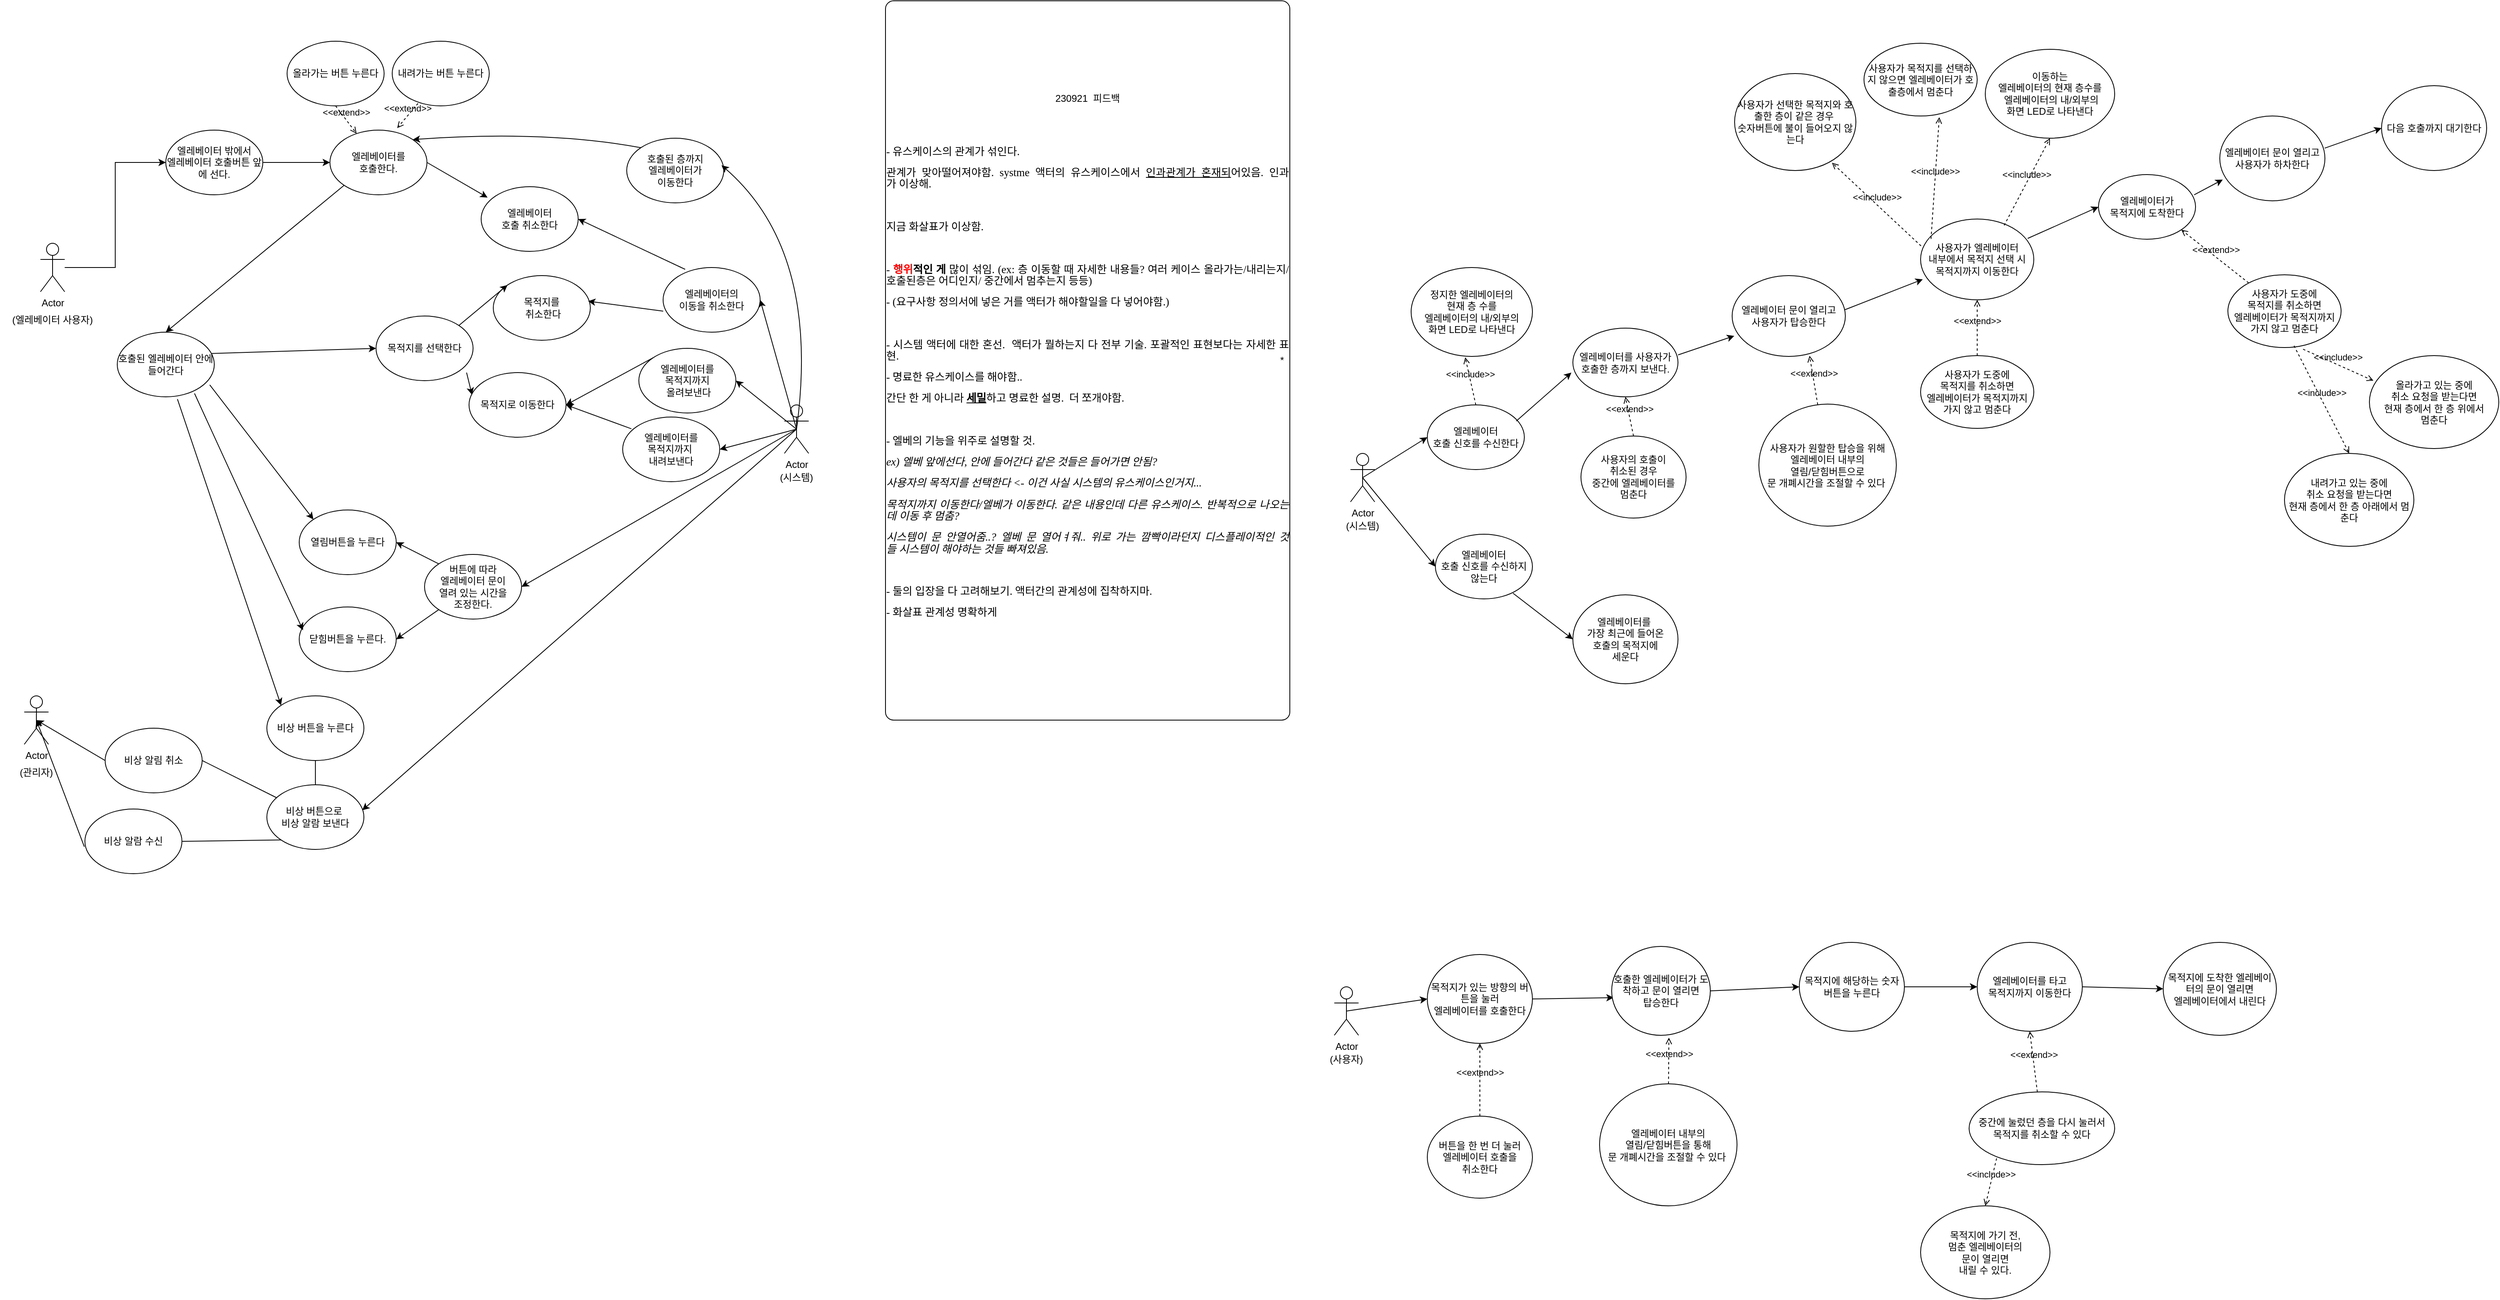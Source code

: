 <mxfile version="22.0.2" type="github">
  <diagram name="페이지-1" id="W_GuoXnU9VPZzK8BfVaY">
    <mxGraphModel dx="1586" dy="1281" grid="1" gridSize="10" guides="1" tooltips="1" connect="1" arrows="1" fold="1" page="1" pageScale="1" pageWidth="827" pageHeight="1169" math="0" shadow="0">
      <root>
        <mxCell id="0" />
        <mxCell id="1" parent="0" />
        <mxCell id="Ewi4ONr6DaGeuIS63GaE-8" value="" style="edgeStyle=orthogonalEdgeStyle;rounded=0;orthogonalLoop=1;jettySize=auto;html=1;entryX=0;entryY=0.5;entryDx=0;entryDy=0;" parent="1" source="Ewi4ONr6DaGeuIS63GaE-1" target="Ewi4ONr6DaGeuIS63GaE-9" edge="1">
          <mxGeometry relative="1" as="geometry">
            <mxPoint x="140" y="380" as="targetPoint" />
          </mxGeometry>
        </mxCell>
        <mxCell id="Ewi4ONr6DaGeuIS63GaE-1" value="Actor" style="shape=umlActor;verticalLabelPosition=bottom;verticalAlign=top;html=1;outlineConnect=0;" parent="1" vertex="1">
          <mxGeometry x="55" y="350" width="30" height="60" as="geometry" />
        </mxCell>
        <mxCell id="Ewi4ONr6DaGeuIS63GaE-2" value="Actor" style="shape=umlActor;verticalLabelPosition=bottom;verticalAlign=top;html=1;outlineConnect=0;" parent="1" vertex="1">
          <mxGeometry x="35" y="910" width="30" height="60" as="geometry" />
        </mxCell>
        <mxCell id="drnFQy5XmnM4WV22o5B0-5" value="" style="edgeStyle=orthogonalEdgeStyle;rounded=0;orthogonalLoop=1;jettySize=auto;html=1;" parent="1" source="Ewi4ONr6DaGeuIS63GaE-9" target="drnFQy5XmnM4WV22o5B0-4" edge="1">
          <mxGeometry relative="1" as="geometry" />
        </mxCell>
        <mxCell id="Ewi4ONr6DaGeuIS63GaE-9" value="엘레베이터 밖에서&lt;br&gt;엘레베이터 호출버튼 앞에 선다." style="ellipse;whiteSpace=wrap;html=1;" parent="1" vertex="1">
          <mxGeometry x="210" y="210" width="120" height="80" as="geometry" />
        </mxCell>
        <mxCell id="Ewi4ONr6DaGeuIS63GaE-15" value="호출된 엘레베이터 안에 들어간다" style="ellipse;whiteSpace=wrap;html=1;" parent="1" vertex="1">
          <mxGeometry x="150" y="460" width="120" height="80" as="geometry" />
        </mxCell>
        <mxCell id="Ewi4ONr6DaGeuIS63GaE-16" value="내려가는 버튼 누른다" style="ellipse;whiteSpace=wrap;html=1;" parent="1" vertex="1">
          <mxGeometry x="490" y="100" width="120" height="80" as="geometry" />
        </mxCell>
        <mxCell id="Ewi4ONr6DaGeuIS63GaE-18" value="올라가는 버튼 누른다" style="ellipse;whiteSpace=wrap;html=1;" parent="1" vertex="1">
          <mxGeometry x="360" y="100" width="120" height="80" as="geometry" />
        </mxCell>
        <mxCell id="Ewi4ONr6DaGeuIS63GaE-21" value="목적지로 이동한다" style="ellipse;whiteSpace=wrap;html=1;" parent="1" vertex="1">
          <mxGeometry x="585" y="510" width="120" height="80" as="geometry" />
        </mxCell>
        <mxCell id="Ewi4ONr6DaGeuIS63GaE-24" value="목적지를&lt;br&gt;&amp;nbsp;취소한다" style="ellipse;whiteSpace=wrap;html=1;" parent="1" vertex="1">
          <mxGeometry x="615" y="390" width="120" height="80" as="geometry" />
        </mxCell>
        <mxCell id="Ewi4ONr6DaGeuIS63GaE-25" value="열림버튼을 누른다" style="ellipse;whiteSpace=wrap;html=1;" parent="1" vertex="1">
          <mxGeometry x="375" y="680" width="120" height="80" as="geometry" />
        </mxCell>
        <mxCell id="Ewi4ONr6DaGeuIS63GaE-27" value="닫힘버튼을 누른다." style="ellipse;whiteSpace=wrap;html=1;" parent="1" vertex="1">
          <mxGeometry x="375" y="800" width="120" height="80" as="geometry" />
        </mxCell>
        <mxCell id="Ewi4ONr6DaGeuIS63GaE-29" value="비상 버튼으로&amp;nbsp;&lt;br&gt;비상 알람 보낸다" style="ellipse;whiteSpace=wrap;html=1;" parent="1" vertex="1">
          <mxGeometry x="335" y="1020" width="120" height="80" as="geometry" />
        </mxCell>
        <mxCell id="Ewi4ONr6DaGeuIS63GaE-31" value="비상 알림 취소" style="ellipse;whiteSpace=wrap;html=1;" parent="1" vertex="1">
          <mxGeometry x="135" y="950" width="120" height="80" as="geometry" />
        </mxCell>
        <mxCell id="Ewi4ONr6DaGeuIS63GaE-32" value="(엘레베이터 사용자)" style="text;html=1;strokeColor=none;fillColor=none;align=center;verticalAlign=middle;whiteSpace=wrap;rounded=0;" parent="1" vertex="1">
          <mxGeometry x="5" y="420" width="130" height="50" as="geometry" />
        </mxCell>
        <mxCell id="Ewi4ONr6DaGeuIS63GaE-34" value="" style="endArrow=classic;html=1;rounded=0;exitX=0;exitY=0.5;exitDx=0;exitDy=0;entryX=0.5;entryY=0.5;entryDx=0;entryDy=0;entryPerimeter=0;" parent="1" source="Ewi4ONr6DaGeuIS63GaE-31" target="Ewi4ONr6DaGeuIS63GaE-2" edge="1">
          <mxGeometry width="50" height="50" relative="1" as="geometry">
            <mxPoint x="15" y="840" as="sourcePoint" />
            <mxPoint x="35" y="710" as="targetPoint" />
          </mxGeometry>
        </mxCell>
        <mxCell id="Ewi4ONr6DaGeuIS63GaE-35" value="(관리자)" style="text;html=1;strokeColor=none;fillColor=none;align=center;verticalAlign=middle;whiteSpace=wrap;rounded=0;" parent="1" vertex="1">
          <mxGeometry x="20" y="990" width="60" height="30" as="geometry" />
        </mxCell>
        <mxCell id="Ewi4ONr6DaGeuIS63GaE-36" value="비상 알람 수신" style="ellipse;whiteSpace=wrap;html=1;" parent="1" vertex="1">
          <mxGeometry x="110" y="1050" width="120" height="80" as="geometry" />
        </mxCell>
        <mxCell id="Ewi4ONr6DaGeuIS63GaE-38" value="" style="endArrow=classic;html=1;rounded=0;entryX=0.5;entryY=0.5;entryDx=0;entryDy=0;entryPerimeter=0;exitX=-0.006;exitY=0.584;exitDx=0;exitDy=0;exitPerimeter=0;" parent="1" source="Ewi4ONr6DaGeuIS63GaE-36" target="Ewi4ONr6DaGeuIS63GaE-2" edge="1">
          <mxGeometry width="50" height="50" relative="1" as="geometry">
            <mxPoint x="165" y="820" as="sourcePoint" />
            <mxPoint x="430" y="940" as="targetPoint" />
          </mxGeometry>
        </mxCell>
        <mxCell id="EPBAZvmlNL338WjJrP5A-1" value="" style="endArrow=none;html=1;rounded=0;exitX=1;exitY=0.5;exitDx=0;exitDy=0;entryX=0;entryY=1;entryDx=0;entryDy=0;" parent="1" source="Ewi4ONr6DaGeuIS63GaE-36" target="Ewi4ONr6DaGeuIS63GaE-29" edge="1">
          <mxGeometry width="50" height="50" relative="1" as="geometry">
            <mxPoint x="530" y="1070" as="sourcePoint" />
            <mxPoint x="775" y="620" as="targetPoint" />
          </mxGeometry>
        </mxCell>
        <mxCell id="EPBAZvmlNL338WjJrP5A-10" value="" style="endArrow=none;html=1;rounded=0;exitX=1;exitY=0.5;exitDx=0;exitDy=0;" parent="1" source="Ewi4ONr6DaGeuIS63GaE-31" target="Ewi4ONr6DaGeuIS63GaE-29" edge="1">
          <mxGeometry width="50" height="50" relative="1" as="geometry">
            <mxPoint x="427" y="783" as="sourcePoint" />
            <mxPoint x="334" y="729" as="targetPoint" />
          </mxGeometry>
        </mxCell>
        <mxCell id="EPBAZvmlNL338WjJrP5A-13" value="엘레베이터&lt;br&gt;호출 취소한다" style="ellipse;whiteSpace=wrap;html=1;" parent="1" vertex="1">
          <mxGeometry x="600" y="280" width="120" height="80" as="geometry" />
        </mxCell>
        <mxCell id="drnFQy5XmnM4WV22o5B0-1" value="Actor" style="shape=umlActor;verticalLabelPosition=bottom;verticalAlign=top;html=1;outlineConnect=0;" parent="1" vertex="1">
          <mxGeometry x="975" y="550" width="30" height="60" as="geometry" />
        </mxCell>
        <mxCell id="drnFQy5XmnM4WV22o5B0-2" value="(시스템)" style="text;html=1;strokeColor=none;fillColor=none;align=center;verticalAlign=middle;whiteSpace=wrap;rounded=0;" parent="1" vertex="1">
          <mxGeometry x="960" y="625" width="60" height="30" as="geometry" />
        </mxCell>
        <mxCell id="drnFQy5XmnM4WV22o5B0-4" value="엘레베이터를 &lt;br&gt;호출한다." style="ellipse;whiteSpace=wrap;html=1;" parent="1" vertex="1">
          <mxGeometry x="413" y="210" width="120" height="80" as="geometry" />
        </mxCell>
        <mxCell id="drnFQy5XmnM4WV22o5B0-12" value="" style="endArrow=classic;html=1;rounded=0;exitX=0.5;exitY=0.5;exitDx=0;exitDy=0;exitPerimeter=0;entryX=1;entryY=0.5;entryDx=0;entryDy=0;" parent="1" source="drnFQy5XmnM4WV22o5B0-1" target="drnFQy5XmnM4WV22o5B0-13" edge="1">
          <mxGeometry width="50" height="50" relative="1" as="geometry">
            <mxPoint x="275" y="490" as="sourcePoint" />
            <mxPoint x="795" y="580" as="targetPoint" />
          </mxGeometry>
        </mxCell>
        <mxCell id="drnFQy5XmnM4WV22o5B0-13" value="엘레베이터를&lt;br&gt;목적지까지&lt;br&gt;&amp;nbsp;올려보낸다" style="ellipse;whiteSpace=wrap;html=1;" parent="1" vertex="1">
          <mxGeometry x="795" y="480" width="120" height="80" as="geometry" />
        </mxCell>
        <mxCell id="drnFQy5XmnM4WV22o5B0-14" value="엘레베이터를&lt;br&gt;목적지까지&amp;nbsp; &lt;br&gt;내려보낸다" style="ellipse;whiteSpace=wrap;html=1;" parent="1" vertex="1">
          <mxGeometry x="775" y="565" width="120" height="80" as="geometry" />
        </mxCell>
        <mxCell id="drnFQy5XmnM4WV22o5B0-15" value="" style="endArrow=classic;html=1;rounded=0;exitX=0.5;exitY=0.5;exitDx=0;exitDy=0;exitPerimeter=0;entryX=1;entryY=0.5;entryDx=0;entryDy=0;" parent="1" source="drnFQy5XmnM4WV22o5B0-1" target="drnFQy5XmnM4WV22o5B0-14" edge="1">
          <mxGeometry width="50" height="50" relative="1" as="geometry">
            <mxPoint x="875" y="650" as="sourcePoint" />
            <mxPoint x="798" y="570" as="targetPoint" />
          </mxGeometry>
        </mxCell>
        <mxCell id="drnFQy5XmnM4WV22o5B0-16" value="" style="endArrow=classic;html=1;rounded=0;exitX=0;exitY=0;exitDx=0;exitDy=0;entryX=1;entryY=0.5;entryDx=0;entryDy=0;" parent="1" source="drnFQy5XmnM4WV22o5B0-13" target="Ewi4ONr6DaGeuIS63GaE-21" edge="1">
          <mxGeometry width="50" height="50" relative="1" as="geometry">
            <mxPoint x="662" y="540" as="sourcePoint" />
            <mxPoint x="585" y="460" as="targetPoint" />
          </mxGeometry>
        </mxCell>
        <mxCell id="drnFQy5XmnM4WV22o5B0-17" value="" style="endArrow=classic;html=1;rounded=0;exitX=0.09;exitY=0.182;exitDx=0;exitDy=0;entryX=1;entryY=0.5;entryDx=0;entryDy=0;exitPerimeter=0;" parent="1" source="drnFQy5XmnM4WV22o5B0-14" target="Ewi4ONr6DaGeuIS63GaE-21" edge="1">
          <mxGeometry width="50" height="50" relative="1" as="geometry">
            <mxPoint x="785" y="520" as="sourcePoint" />
            <mxPoint x="600" y="470" as="targetPoint" />
          </mxGeometry>
        </mxCell>
        <mxCell id="drnFQy5XmnM4WV22o5B0-21" value="목적지를 선택한다" style="ellipse;whiteSpace=wrap;html=1;" parent="1" vertex="1">
          <mxGeometry x="470" y="440" width="120" height="80" as="geometry" />
        </mxCell>
        <mxCell id="drnFQy5XmnM4WV22o5B0-23" value="비상 버튼을 누른다" style="ellipse;whiteSpace=wrap;html=1;" parent="1" vertex="1">
          <mxGeometry x="335" y="910" width="120" height="80" as="geometry" />
        </mxCell>
        <mxCell id="drnFQy5XmnM4WV22o5B0-26" value="" style="endArrow=classic;html=1;rounded=0;exitX=0.5;exitY=0.5;exitDx=0;exitDy=0;exitPerimeter=0;entryX=0.983;entryY=0.394;entryDx=0;entryDy=0;entryPerimeter=0;" parent="1" source="drnFQy5XmnM4WV22o5B0-1" target="Ewi4ONr6DaGeuIS63GaE-29" edge="1">
          <mxGeometry width="50" height="50" relative="1" as="geometry">
            <mxPoint x="875" y="650" as="sourcePoint" />
            <mxPoint x="695" y="840" as="targetPoint" />
          </mxGeometry>
        </mxCell>
        <mxCell id="drnFQy5XmnM4WV22o5B0-34" value="엘레베이터의 &lt;br&gt;이동을 취소한다" style="ellipse;whiteSpace=wrap;html=1;" parent="1" vertex="1">
          <mxGeometry x="825" y="380" width="120" height="80" as="geometry" />
        </mxCell>
        <mxCell id="drnFQy5XmnM4WV22o5B0-35" value="" style="endArrow=classic;html=1;rounded=0;entryX=1;entryY=0.5;entryDx=0;entryDy=0;exitX=0.5;exitY=0.5;exitDx=0;exitDy=0;exitPerimeter=0;" parent="1" source="drnFQy5XmnM4WV22o5B0-1" target="drnFQy5XmnM4WV22o5B0-34" edge="1">
          <mxGeometry width="50" height="50" relative="1" as="geometry">
            <mxPoint x="895" y="590" as="sourcePoint" />
            <mxPoint x="684" y="700" as="targetPoint" />
          </mxGeometry>
        </mxCell>
        <mxCell id="drnFQy5XmnM4WV22o5B0-36" value="" style="endArrow=classic;html=1;rounded=0;exitX=0.001;exitY=0.675;exitDx=0;exitDy=0;entryX=0.977;entryY=0.396;entryDx=0;entryDy=0;exitPerimeter=0;entryPerimeter=0;" parent="1" source="drnFQy5XmnM4WV22o5B0-34" target="Ewi4ONr6DaGeuIS63GaE-24" edge="1">
          <mxGeometry width="50" height="50" relative="1" as="geometry">
            <mxPoint x="671" y="650" as="sourcePoint" />
            <mxPoint x="595" y="600" as="targetPoint" />
          </mxGeometry>
        </mxCell>
        <mxCell id="drnFQy5XmnM4WV22o5B0-38" value="" style="endArrow=classic;html=1;rounded=0;exitX=1;exitY=0;exitDx=0;exitDy=0;entryX=0;entryY=0;entryDx=0;entryDy=0;" parent="1" source="drnFQy5XmnM4WV22o5B0-21" target="Ewi4ONr6DaGeuIS63GaE-24" edge="1">
          <mxGeometry width="50" height="50" relative="1" as="geometry">
            <mxPoint x="575" y="290" as="sourcePoint" />
            <mxPoint x="710" y="299" as="targetPoint" />
          </mxGeometry>
        </mxCell>
        <mxCell id="drnFQy5XmnM4WV22o5B0-39" value="" style="endArrow=classic;html=1;rounded=0;exitX=0.933;exitY=0.875;exitDx=0;exitDy=0;entryX=0.031;entryY=0.344;entryDx=0;entryDy=0;entryPerimeter=0;exitPerimeter=0;" parent="1" source="drnFQy5XmnM4WV22o5B0-21" target="Ewi4ONr6DaGeuIS63GaE-21" edge="1">
          <mxGeometry width="50" height="50" relative="1" as="geometry">
            <mxPoint x="547" y="452" as="sourcePoint" />
            <mxPoint x="643" y="412" as="targetPoint" />
          </mxGeometry>
        </mxCell>
        <mxCell id="drnFQy5XmnM4WV22o5B0-40" value="" style="endArrow=classic;html=1;rounded=0;exitX=0.227;exitY=0.028;exitDx=0;exitDy=0;entryX=1;entryY=0.5;entryDx=0;entryDy=0;exitPerimeter=0;" parent="1" source="drnFQy5XmnM4WV22o5B0-34" target="EPBAZvmlNL338WjJrP5A-13" edge="1">
          <mxGeometry width="50" height="50" relative="1" as="geometry">
            <mxPoint x="746" y="435" as="sourcePoint" />
            <mxPoint x="642" y="462" as="targetPoint" />
          </mxGeometry>
        </mxCell>
        <mxCell id="drnFQy5XmnM4WV22o5B0-45" value="호출된 층까지&lt;br&gt;엘레베이터가&lt;br&gt;이동한다" style="ellipse;whiteSpace=wrap;html=1;" parent="1" vertex="1">
          <mxGeometry x="780" y="220" width="120" height="80" as="geometry" />
        </mxCell>
        <mxCell id="drnFQy5XmnM4WV22o5B0-48" value="버튼에 따라&lt;br&gt;엘레베이터 문이 &lt;br&gt;열려 있는 시간을 &lt;br&gt;조정한다." style="ellipse;whiteSpace=wrap;html=1;" parent="1" vertex="1">
          <mxGeometry x="530" y="735" width="120" height="80" as="geometry" />
        </mxCell>
        <mxCell id="drnFQy5XmnM4WV22o5B0-49" value="" style="endArrow=classic;html=1;rounded=0;exitX=0.5;exitY=0.5;exitDx=0;exitDy=0;exitPerimeter=0;entryX=1;entryY=0.5;entryDx=0;entryDy=0;" parent="1" source="drnFQy5XmnM4WV22o5B0-1" target="drnFQy5XmnM4WV22o5B0-48" edge="1">
          <mxGeometry width="50" height="50" relative="1" as="geometry">
            <mxPoint x="845" y="720" as="sourcePoint" />
            <mxPoint x="653" y="710" as="targetPoint" />
          </mxGeometry>
        </mxCell>
        <mxCell id="drnFQy5XmnM4WV22o5B0-50" value="" style="endArrow=classic;html=1;rounded=0;exitX=0;exitY=1;exitDx=0;exitDy=0;entryX=1;entryY=0.5;entryDx=0;entryDy=0;" parent="1" source="drnFQy5XmnM4WV22o5B0-48" target="Ewi4ONr6DaGeuIS63GaE-27" edge="1">
          <mxGeometry width="50" height="50" relative="1" as="geometry">
            <mxPoint x="548" y="834" as="sourcePoint" />
            <mxPoint x="455" y="822" as="targetPoint" />
          </mxGeometry>
        </mxCell>
        <mxCell id="drnFQy5XmnM4WV22o5B0-51" value="" style="endArrow=classic;html=1;rounded=0;exitX=0;exitY=0;exitDx=0;exitDy=0;entryX=1;entryY=0.5;entryDx=0;entryDy=0;" parent="1" source="drnFQy5XmnM4WV22o5B0-48" target="Ewi4ONr6DaGeuIS63GaE-25" edge="1">
          <mxGeometry width="50" height="50" relative="1" as="geometry">
            <mxPoint x="575" y="782" as="sourcePoint" />
            <mxPoint x="528" y="740" as="targetPoint" />
          </mxGeometry>
        </mxCell>
        <mxCell id="drnFQy5XmnM4WV22o5B0-57" value="&amp;lt;&amp;lt;extend&amp;gt;&amp;gt;" style="html=1;verticalAlign=bottom;labelBackgroundColor=none;endArrow=open;endFill=0;dashed=1;rounded=0;exitX=0.5;exitY=1;exitDx=0;exitDy=0;" parent="1" source="Ewi4ONr6DaGeuIS63GaE-18" target="drnFQy5XmnM4WV22o5B0-4" edge="1">
          <mxGeometry width="160" relative="1" as="geometry">
            <mxPoint x="860" y="610" as="sourcePoint" />
            <mxPoint x="970" y="690" as="targetPoint" />
          </mxGeometry>
        </mxCell>
        <mxCell id="drnFQy5XmnM4WV22o5B0-58" value="&amp;lt;&amp;lt;extend&amp;gt;&amp;gt;" style="html=1;verticalAlign=bottom;labelBackgroundColor=none;endArrow=open;endFill=0;dashed=1;rounded=0;exitX=0.266;exitY=0.962;exitDx=0;exitDy=0;exitPerimeter=0;entryX=0.693;entryY=-0.031;entryDx=0;entryDy=0;entryPerimeter=0;" parent="1" source="Ewi4ONr6DaGeuIS63GaE-16" target="drnFQy5XmnM4WV22o5B0-4" edge="1">
          <mxGeometry width="160" relative="1" as="geometry">
            <mxPoint x="430" y="190" as="sourcePoint" />
            <mxPoint x="445" y="300" as="targetPoint" />
          </mxGeometry>
        </mxCell>
        <mxCell id="drnFQy5XmnM4WV22o5B0-61" value="" style="endArrow=classic;html=1;rounded=0;exitX=0;exitY=1;exitDx=0;exitDy=0;entryX=0.5;entryY=0;entryDx=0;entryDy=0;" parent="1" source="drnFQy5XmnM4WV22o5B0-4" target="Ewi4ONr6DaGeuIS63GaE-15" edge="1">
          <mxGeometry width="50" height="50" relative="1" as="geometry">
            <mxPoint x="457" y="540" as="sourcePoint" />
            <mxPoint x="499" y="578" as="targetPoint" />
          </mxGeometry>
        </mxCell>
        <mxCell id="drnFQy5XmnM4WV22o5B0-62" value="" style="endArrow=classic;html=1;rounded=0;exitX=0.973;exitY=0.329;exitDx=0;exitDy=0;entryX=0;entryY=0.5;entryDx=0;entryDy=0;exitPerimeter=0;" parent="1" source="Ewi4ONr6DaGeuIS63GaE-15" target="drnFQy5XmnM4WV22o5B0-21" edge="1">
          <mxGeometry width="50" height="50" relative="1" as="geometry">
            <mxPoint x="862" y="392" as="sourcePoint" />
            <mxPoint x="735" y="220" as="targetPoint" />
          </mxGeometry>
        </mxCell>
        <mxCell id="drnFQy5XmnM4WV22o5B0-63" value="" style="endArrow=classic;html=1;rounded=0;exitX=0.953;exitY=0.815;exitDx=0;exitDy=0;entryX=0;entryY=0;entryDx=0;entryDy=0;exitPerimeter=0;" parent="1" source="Ewi4ONr6DaGeuIS63GaE-15" target="Ewi4ONr6DaGeuIS63GaE-25" edge="1">
          <mxGeometry width="50" height="50" relative="1" as="geometry">
            <mxPoint x="277" y="496" as="sourcePoint" />
            <mxPoint x="480" y="490" as="targetPoint" />
          </mxGeometry>
        </mxCell>
        <mxCell id="drnFQy5XmnM4WV22o5B0-64" value="" style="endArrow=classic;html=1;rounded=0;exitX=0.796;exitY=0.947;exitDx=0;exitDy=0;entryX=0.039;entryY=0.359;entryDx=0;entryDy=0;exitPerimeter=0;entryPerimeter=0;" parent="1" source="Ewi4ONr6DaGeuIS63GaE-15" target="Ewi4ONr6DaGeuIS63GaE-27" edge="1">
          <mxGeometry width="50" height="50" relative="1" as="geometry">
            <mxPoint x="274" y="535" as="sourcePoint" />
            <mxPoint x="403" y="702" as="targetPoint" />
          </mxGeometry>
        </mxCell>
        <mxCell id="drnFQy5XmnM4WV22o5B0-65" value="" style="endArrow=classic;html=1;rounded=0;exitX=0.62;exitY=1.035;exitDx=0;exitDy=0;entryX=0;entryY=0;entryDx=0;entryDy=0;exitPerimeter=0;" parent="1" source="Ewi4ONr6DaGeuIS63GaE-15" target="drnFQy5XmnM4WV22o5B0-23" edge="1">
          <mxGeometry width="50" height="50" relative="1" as="geometry">
            <mxPoint x="256" y="546" as="sourcePoint" />
            <mxPoint x="390" y="839" as="targetPoint" />
          </mxGeometry>
        </mxCell>
        <mxCell id="drnFQy5XmnM4WV22o5B0-66" value="" style="endArrow=classic;html=1;rounded=0;exitX=1;exitY=0.5;exitDx=0;exitDy=0;entryX=0.066;entryY=0.168;entryDx=0;entryDy=0;entryPerimeter=0;" parent="1" source="drnFQy5XmnM4WV22o5B0-4" target="EPBAZvmlNL338WjJrP5A-13" edge="1">
          <mxGeometry width="50" height="50" relative="1" as="geometry">
            <mxPoint x="582" y="462" as="sourcePoint" />
            <mxPoint x="643" y="412" as="targetPoint" />
          </mxGeometry>
        </mxCell>
        <mxCell id="drnFQy5XmnM4WV22o5B0-68" value="" style="curved=1;endArrow=classic;html=1;rounded=0;exitX=0.5;exitY=0.5;exitDx=0;exitDy=0;exitPerimeter=0;entryX=0.977;entryY=0.418;entryDx=0;entryDy=0;entryPerimeter=0;" parent="1" source="drnFQy5XmnM4WV22o5B0-1" target="drnFQy5XmnM4WV22o5B0-45" edge="1">
          <mxGeometry width="50" height="50" relative="1" as="geometry">
            <mxPoint x="910" y="670" as="sourcePoint" />
            <mxPoint x="880" y="190" as="targetPoint" />
            <Array as="points">
              <mxPoint x="1020" y="360" />
            </Array>
          </mxGeometry>
        </mxCell>
        <mxCell id="drnFQy5XmnM4WV22o5B0-69" value="" style="curved=1;endArrow=classic;html=1;rounded=0;exitX=0;exitY=0;exitDx=0;exitDy=0;entryX=1;entryY=0;entryDx=0;entryDy=0;" parent="1" source="drnFQy5XmnM4WV22o5B0-45" target="drnFQy5XmnM4WV22o5B0-4" edge="1">
          <mxGeometry width="50" height="50" relative="1" as="geometry">
            <mxPoint x="1000" y="590" as="sourcePoint" />
            <mxPoint x="907" y="263" as="targetPoint" />
            <Array as="points">
              <mxPoint x="680" y="210" />
            </Array>
          </mxGeometry>
        </mxCell>
        <mxCell id="drnFQy5XmnM4WV22o5B0-70" value="" style="endArrow=none;html=1;rounded=0;exitX=0.5;exitY=0;exitDx=0;exitDy=0;entryX=0.5;entryY=1;entryDx=0;entryDy=0;" parent="1" source="Ewi4ONr6DaGeuIS63GaE-29" target="drnFQy5XmnM4WV22o5B0-23" edge="1">
          <mxGeometry width="50" height="50" relative="1" as="geometry">
            <mxPoint x="400" y="1010" as="sourcePoint" />
            <mxPoint x="960" y="620" as="targetPoint" />
          </mxGeometry>
        </mxCell>
        <mxCell id="drnFQy5XmnM4WV22o5B0-73" value="230921&amp;nbsp; 피드백&lt;br&gt;&lt;br&gt;&lt;p style=&quot;line-height:107.917%;margin-bottom:8pt;text-align:justify;&quot;&gt;&lt;br&gt;&lt;/p&gt;&lt;p style=&quot;line-height:107.917%;margin-bottom:8pt;text-align:justify;&quot;&gt;&lt;span style=&quot;font-family: &amp;quot;맑은 고딕&amp;quot;; font-size: 10pt; line-height: 107.917%;&quot; dir=&quot;LTR&quot; lang=&quot;en-US&quot;&gt;-&amp;nbsp;유스케이스의&amp;nbsp;관계가&amp;nbsp;섞인다.&amp;nbsp;&lt;/span&gt;&lt;/p&gt;&lt;p style=&quot;line-height:107.917%;margin-bottom:8pt;text-align:justify;&quot;&gt;&lt;span style=&quot;font-family: &amp;quot;맑은 고딕&amp;quot;; font-size: 10pt; line-height: 107.917%;&quot; dir=&quot;LTR&quot; lang=&quot;en-US&quot;&gt;관계가&amp;nbsp;맞아떨어져야함.&amp;nbsp;systme&amp;nbsp;액터의&amp;nbsp;유스케이스에서&amp;nbsp;&lt;/span&gt;&lt;span style=&quot;font-family: &amp;quot;맑은 고딕&amp;quot;; font-size: 10pt; line-height: 107.917%;&quot; dir=&quot;LTR&quot; lang=&quot;en-US&quot;&gt;&lt;u&gt;인과관계가&amp;nbsp;혼재되&lt;/u&gt;&lt;/span&gt;&lt;span style=&quot;font-family: &amp;quot;맑은 고딕&amp;quot;; font-size: 10pt; line-height: 107.917%;&quot; dir=&quot;LTR&quot; lang=&quot;en-US&quot;&gt;어있음.&amp;nbsp;인과가&amp;nbsp;이상해.&lt;/span&gt;&lt;/p&gt;&lt;p style=&quot;line-height:107.917%;margin-bottom:8pt;text-align:justify;&quot;&gt;&lt;span style=&quot;font-family: &amp;quot;맑은 고딕&amp;quot;; font-size: 10pt; line-height: 107.917%;&quot; dir=&quot;LTR&quot; lang=&quot;en-US&quot;&gt;&amp;nbsp;&lt;/span&gt;&lt;/p&gt;&lt;p style=&quot;line-height:107.917%;margin-bottom:8pt;text-align:justify;&quot;&gt;&lt;span style=&quot;font-family: &amp;quot;맑은 고딕&amp;quot;; font-size: 10pt; line-height: 107.917%;&quot; dir=&quot;LTR&quot; lang=&quot;en-US&quot;&gt;지금&amp;nbsp;화살표가&amp;nbsp;이상함.&amp;nbsp;&lt;/span&gt;&lt;/p&gt;&lt;p style=&quot;line-height:107.917%;margin-bottom:8pt;text-align:justify;&quot;&gt;&lt;span style=&quot;font-family: &amp;quot;맑은 고딕&amp;quot;; font-size: 10pt; line-height: 107.917%;&quot; dir=&quot;LTR&quot; lang=&quot;en-US&quot;&gt;&amp;nbsp;&lt;/span&gt;&lt;/p&gt;&lt;p style=&quot;line-height:107.917%;margin-bottom:8pt;text-align:justify;&quot;&gt;&lt;span style=&quot;font-family: &amp;quot;맑은 고딕&amp;quot;; font-size: 10pt; line-height: 107.917%;&quot; dir=&quot;LTR&quot; lang=&quot;en-US&quot;&gt;-&amp;nbsp;&lt;/span&gt;&lt;span style=&quot;font-family: &amp;quot;맑은 고딕&amp;quot;; font-size: 10pt; font-weight: bold; color: rgb(255, 0, 0); line-height: 107.917%;&quot; dir=&quot;LTR&quot; lang=&quot;en-US&quot;&gt;&lt;b&gt;행위&lt;/b&gt;&lt;/span&gt;&lt;span style=&quot;font-family: &amp;quot;맑은 고딕&amp;quot;; font-size: 10pt; font-weight: bold; line-height: 107.917%;&quot; dir=&quot;LTR&quot; lang=&quot;en-US&quot;&gt;&lt;b&gt;적인&amp;nbsp;게&lt;/b&gt;&lt;/span&gt;&lt;span style=&quot;font-family: &amp;quot;맑은 고딕&amp;quot;; font-size: 10pt; line-height: 107.917%;&quot; dir=&quot;LTR&quot; lang=&quot;en-US&quot;&gt;&amp;nbsp;많이&amp;nbsp;섞임.&amp;nbsp;(ex:&amp;nbsp;층&amp;nbsp;이동할&amp;nbsp;때&amp;nbsp;자세한&amp;nbsp;내용들?&amp;nbsp;여러&amp;nbsp;케이스&amp;nbsp;올라가는/내리는지/호출된층은&amp;nbsp;어디인지/&amp;nbsp;중간에서&amp;nbsp;멈추는지&amp;nbsp;등등)&lt;/span&gt;&lt;/p&gt;&lt;p style=&quot;line-height:107.917%;margin-bottom:8pt;text-align:justify;&quot;&gt;&lt;span style=&quot;font-family: &amp;quot;맑은 고딕&amp;quot;; font-size: 10pt; line-height: 107.917%;&quot; dir=&quot;LTR&quot; lang=&quot;en-US&quot;&gt;-&amp;nbsp;&lt;/span&gt;&lt;span style=&quot;font-family: &amp;quot;맑은 고딕&amp;quot;; font-size: 10pt; line-height: 107.917%;&quot; dir=&quot;LTR&quot; lang=&quot;en-US&quot;&gt;(요구사항&amp;nbsp;정의서에&amp;nbsp;넣은&amp;nbsp;거를&amp;nbsp;액터가&amp;nbsp;해야할일을&amp;nbsp;다&amp;nbsp;넣어야함.)&lt;/span&gt;&lt;/p&gt;&lt;p style=&quot;line-height:107.917%;margin-bottom:8pt;text-align:justify;&quot;&gt;&lt;span style=&quot;font-family: &amp;quot;맑은 고딕&amp;quot;; font-size: 10pt; line-height: 107.917%;&quot; dir=&quot;LTR&quot; lang=&quot;en-US&quot;&gt;&amp;nbsp;&lt;/span&gt;&lt;/p&gt;&lt;p style=&quot;line-height:107.917%;margin-bottom:8pt;text-align:justify;&quot;&gt;&lt;span style=&quot;font-family: &amp;quot;맑은 고딕&amp;quot;; font-size: 10pt; line-height: 107.917%;&quot; dir=&quot;LTR&quot; lang=&quot;en-US&quot;&gt;-&amp;nbsp;시스템&amp;nbsp;액터에&amp;nbsp;대한&amp;nbsp;혼선.&amp;nbsp;&amp;nbsp;액터가&amp;nbsp;뭘하는지&amp;nbsp;다&amp;nbsp;전부&amp;nbsp;기술.&amp;nbsp;포괄적인&amp;nbsp;표현보다는&amp;nbsp;자세한&amp;nbsp;표현.&lt;/span&gt;&lt;/p&gt;&lt;p style=&quot;line-height:107.917%;margin-bottom:8pt;text-align:justify;&quot;&gt;&lt;span style=&quot;font-family: &amp;quot;맑은 고딕&amp;quot;; font-size: 10pt; line-height: 107.917%;&quot; dir=&quot;LTR&quot; lang=&quot;en-US&quot;&gt;-&amp;nbsp;명료한&amp;nbsp;유스케이스를&amp;nbsp;해야함..&lt;/span&gt;&lt;/p&gt;&lt;p style=&quot;line-height:107.917%;margin-bottom:8pt;text-align:justify;&quot;&gt;&lt;span style=&quot;font-family: &amp;quot;맑은 고딕&amp;quot;; font-size: 10pt; line-height: 107.917%;&quot; dir=&quot;LTR&quot; lang=&quot;en-US&quot;&gt;간단&amp;nbsp;한&amp;nbsp;게&amp;nbsp;아니라&amp;nbsp;&lt;/span&gt;&lt;span style=&quot;font-family: &amp;quot;맑은 고딕&amp;quot;; font-size: 10pt; font-weight: bold; line-height: 107.917%;&quot; dir=&quot;LTR&quot; lang=&quot;en-US&quot;&gt;&lt;b&gt;&lt;u&gt;세밀&lt;/u&gt;&lt;/b&gt;&lt;/span&gt;&lt;span style=&quot;font-family: &amp;quot;맑은 고딕&amp;quot;; font-size: 10pt; line-height: 107.917%;&quot; dir=&quot;LTR&quot; lang=&quot;en-US&quot;&gt;하고&amp;nbsp;명료한&amp;nbsp;설명.&amp;nbsp;&amp;nbsp;더&amp;nbsp;쪼개야함.&lt;/span&gt;&lt;/p&gt;&lt;p style=&quot;line-height:107.917%;margin-bottom:8pt;text-align:justify;&quot;&gt;&lt;span style=&quot;font-family: &amp;quot;맑은 고딕&amp;quot;; font-size: 10pt; line-height: 107.917%;&quot; dir=&quot;LTR&quot; lang=&quot;en-US&quot;&gt;&amp;nbsp;&lt;/span&gt;&lt;/p&gt;&lt;p style=&quot;line-height:107.917%;margin-bottom:8pt;text-align:justify;&quot;&gt;&lt;span style=&quot;font-family: &amp;quot;맑은 고딕&amp;quot;; font-size: 10pt; line-height: 107.917%;&quot; dir=&quot;LTR&quot; lang=&quot;en-US&quot;&gt;-&amp;nbsp;엘베의&amp;nbsp;기능을&amp;nbsp;위주로&amp;nbsp;설명할&amp;nbsp;것.&lt;/span&gt;&lt;/p&gt;&lt;p style=&quot;line-height:107.917%;margin-bottom:8pt;text-align:justify;&quot;&gt;&lt;span style=&quot;font-family: &amp;quot;맑은 고딕&amp;quot;; font-size: 10pt; font-style: italic; line-height: 107.917%;&quot; dir=&quot;LTR&quot; lang=&quot;en-US&quot;&gt;&lt;i&gt;ex)&amp;nbsp;엘베&amp;nbsp;앞에선다,&amp;nbsp;안에&amp;nbsp;들어간다&amp;nbsp;같은&amp;nbsp;것들은&amp;nbsp;들어가면&amp;nbsp;안됨?&lt;/i&gt;&lt;/span&gt;&lt;/p&gt;&lt;p style=&quot;line-height:107.917%;margin-bottom:8pt;text-align:justify;&quot;&gt;&lt;span style=&quot;font-family: &amp;quot;맑은 고딕&amp;quot;; font-size: 10pt; font-style: italic; line-height: 107.917%;&quot; dir=&quot;LTR&quot; lang=&quot;en-US&quot;&gt;&lt;i&gt;사용자의&amp;nbsp;목적지를&amp;nbsp;선택한다&amp;nbsp;&amp;lt;-&amp;nbsp;이건&amp;nbsp;사실&amp;nbsp;시스템의&amp;nbsp;유스케이스인거지...&lt;/i&gt;&lt;/span&gt;&lt;/p&gt;&lt;p style=&quot;line-height:107.917%;margin-bottom:8pt;text-align:justify;&quot;&gt;&lt;span style=&quot;font-family: &amp;quot;맑은 고딕&amp;quot;; font-size: 10pt; font-style: italic; line-height: 107.917%;&quot; dir=&quot;LTR&quot; lang=&quot;en-US&quot;&gt;&lt;i&gt;목적지까지&amp;nbsp;이동한다/엘베가&amp;nbsp;이동한다.&amp;nbsp;같은&amp;nbsp;내용인데&amp;nbsp;다른&amp;nbsp;유스케이스.&amp;nbsp;반복적으로&amp;nbsp;나오는데&amp;nbsp;이동&amp;nbsp;후&amp;nbsp;멈춤?&amp;nbsp;&lt;/i&gt;&lt;/span&gt;&lt;/p&gt;&lt;p style=&quot;line-height:107.917%;margin-bottom:8pt;text-align:justify;&quot;&gt;&lt;span style=&quot;font-family: &amp;quot;맑은 고딕&amp;quot;; font-size: 10pt; font-style: italic; line-height: 107.917%;&quot; dir=&quot;LTR&quot; lang=&quot;en-US&quot;&gt;&lt;i&gt;시스템이&amp;nbsp;문&amp;nbsp;안열어줌..?&amp;nbsp;엘베&amp;nbsp;문&amp;nbsp;열어ㅕ줘..&amp;nbsp;위로&amp;nbsp;가는&amp;nbsp;깜빡이라던지&amp;nbsp;디스플레이적인&amp;nbsp;것들&amp;nbsp;시스템이&amp;nbsp;해야하는&amp;nbsp;것들&amp;nbsp;빠져있음.&amp;nbsp;&lt;/i&gt;&lt;/span&gt;&lt;/p&gt;&lt;p style=&quot;line-height:107.917%;margin-bottom:8pt;text-align:justify;&quot;&gt;&lt;span style=&quot;font-family: &amp;quot;맑은 고딕&amp;quot;; font-size: 10pt; line-height: 107.917%;&quot; dir=&quot;LTR&quot; lang=&quot;en-US&quot;&gt;&amp;nbsp;&lt;/span&gt;&lt;/p&gt;&lt;p style=&quot;line-height:107.917%;margin-bottom:8pt;text-align:justify;&quot;&gt;&lt;span style=&quot;font-family: &amp;quot;맑은 고딕&amp;quot;; font-size: 10pt; line-height: 107.917%;&quot; dir=&quot;LTR&quot; lang=&quot;en-US&quot;&gt;-&amp;nbsp;둘의&amp;nbsp;입장을&amp;nbsp;다&amp;nbsp;고려해보기.&amp;nbsp;액터간의&amp;nbsp;관계성에&amp;nbsp;집착하지마.&lt;/span&gt;&lt;/p&gt;&lt;p style=&quot;text-align:justify;&quot;&gt;&lt;span style=&quot;font-family: &amp;quot;맑은 고딕&amp;quot;; font-size: 10pt; line-height: 107.917%;&quot; dir=&quot;LTR&quot; lang=&quot;en-US&quot;&gt;-&amp;nbsp;화살표&amp;nbsp;관계성&amp;nbsp;명확하게&lt;/span&gt;&lt;/p&gt;" style="html=1;dashed=0;rounded=1;absoluteArcSize=1;arcSize=20;verticalAlign=middle;align=center;whiteSpace=wrap;" parent="1" vertex="1">
          <mxGeometry x="1100" y="50" width="500" height="890" as="geometry" />
        </mxCell>
        <mxCell id="drnFQy5XmnM4WV22o5B0-74" value="*" style="text;resizeWidth=0;resizeHeight=0;points=[];part=1;verticalAlign=middle;align=center;html=1;" parent="drnFQy5XmnM4WV22o5B0-73" vertex="1">
          <mxGeometry x="1" y="0.5" width="20" height="20" relative="1" as="geometry">
            <mxPoint x="-20" y="-10" as="offset" />
          </mxGeometry>
        </mxCell>
        <mxCell id="yF59_c3yIpq_N1d7a7UC-3" value="Actor" style="shape=umlActor;verticalLabelPosition=bottom;verticalAlign=top;html=1;outlineConnect=0;" parent="1" vertex="1">
          <mxGeometry x="1675" y="610" width="30" height="60" as="geometry" />
        </mxCell>
        <mxCell id="yF59_c3yIpq_N1d7a7UC-4" value="(시스템)" style="text;html=1;strokeColor=none;fillColor=none;align=center;verticalAlign=middle;whiteSpace=wrap;rounded=0;" parent="1" vertex="1">
          <mxGeometry x="1660" y="685" width="60" height="30" as="geometry" />
        </mxCell>
        <mxCell id="yF59_c3yIpq_N1d7a7UC-6" value="사용자가 엘레베이터 &lt;br&gt;내부에서 목적지 선택 시&lt;br&gt;목적지까지 이동한다" style="ellipse;whiteSpace=wrap;html=1;" parent="1" vertex="1">
          <mxGeometry x="2380" y="320" width="140" height="100" as="geometry" />
        </mxCell>
        <mxCell id="yF59_c3yIpq_N1d7a7UC-7" value="" style="endArrow=classic;html=1;rounded=0;exitX=0.5;exitY=0.5;exitDx=0;exitDy=0;exitPerimeter=0;entryX=0;entryY=0.5;entryDx=0;entryDy=0;" parent="1" source="yF59_c3yIpq_N1d7a7UC-3" target="yF59_c3yIpq_N1d7a7UC-9" edge="1">
          <mxGeometry width="50" height="50" relative="1" as="geometry">
            <mxPoint x="1730" y="650" as="sourcePoint" />
            <mxPoint x="1840" y="600" as="targetPoint" />
          </mxGeometry>
        </mxCell>
        <mxCell id="yF59_c3yIpq_N1d7a7UC-9" value="엘레베이터 &lt;br&gt;호출 신호를 수신한다" style="ellipse;whiteSpace=wrap;html=1;" parent="1" vertex="1">
          <mxGeometry x="1770" y="550" width="120" height="80" as="geometry" />
        </mxCell>
        <mxCell id="yF59_c3yIpq_N1d7a7UC-10" value="" style="endArrow=classic;html=1;rounded=0;exitX=0.5;exitY=0.5;exitDx=0;exitDy=0;exitPerimeter=0;entryX=0;entryY=0.5;entryDx=0;entryDy=0;" parent="1" source="yF59_c3yIpq_N1d7a7UC-3" target="yF59_c3yIpq_N1d7a7UC-11" edge="1">
          <mxGeometry width="50" height="50" relative="1" as="geometry">
            <mxPoint x="1740" y="870" as="sourcePoint" />
            <mxPoint x="1890" y="830" as="targetPoint" />
          </mxGeometry>
        </mxCell>
        <mxCell id="yF59_c3yIpq_N1d7a7UC-11" value="엘레베이터 &lt;br&gt;호출 신호를 수신하지 않는다" style="ellipse;whiteSpace=wrap;html=1;" parent="1" vertex="1">
          <mxGeometry x="1780" y="710" width="120" height="80" as="geometry" />
        </mxCell>
        <mxCell id="yF59_c3yIpq_N1d7a7UC-13" value="" style="endArrow=classic;html=1;rounded=0;exitX=0.917;exitY=0.25;exitDx=0;exitDy=0;exitPerimeter=0;entryX=-0.014;entryY=0.647;entryDx=0;entryDy=0;entryPerimeter=0;" parent="1" source="yF59_c3yIpq_N1d7a7UC-9" target="Czhz8-cxL1H7xfU2plvW-19" edge="1">
          <mxGeometry width="50" height="50" relative="1" as="geometry">
            <mxPoint x="1950" y="580" as="sourcePoint" />
            <mxPoint x="1980" y="520" as="targetPoint" />
          </mxGeometry>
        </mxCell>
        <mxCell id="yF59_c3yIpq_N1d7a7UC-15" value="사용자의 호출이 &lt;br&gt;취소된 경우&lt;br&gt;중간에 엘레베이터를 &lt;br&gt;멈춘다" style="ellipse;whiteSpace=wrap;html=1;" parent="1" vertex="1">
          <mxGeometry x="1960" y="588.48" width="130" height="101.52" as="geometry" />
        </mxCell>
        <mxCell id="yF59_c3yIpq_N1d7a7UC-16" value="" style="endArrow=classic;html=1;rounded=0;exitX=0.8;exitY=0.913;exitDx=0;exitDy=0;entryX=0;entryY=0.5;entryDx=0;entryDy=0;exitPerimeter=0;" parent="1" source="yF59_c3yIpq_N1d7a7UC-11" target="yF59_c3yIpq_N1d7a7UC-17" edge="1">
          <mxGeometry width="50" height="50" relative="1" as="geometry">
            <mxPoint x="1980" y="681" as="sourcePoint" />
            <mxPoint x="2156" y="720" as="targetPoint" />
          </mxGeometry>
        </mxCell>
        <mxCell id="yF59_c3yIpq_N1d7a7UC-17" value="엘레베이터를&amp;nbsp;&lt;br&gt;가장 최근에 들어온 &lt;br&gt;호출의 목적지에 &lt;br&gt;세운다" style="ellipse;whiteSpace=wrap;html=1;" parent="1" vertex="1">
          <mxGeometry x="1950" y="785" width="130" height="110" as="geometry" />
        </mxCell>
        <mxCell id="yF59_c3yIpq_N1d7a7UC-19" value="" style="endArrow=classic;html=1;rounded=0;entryX=0;entryY=0.5;entryDx=0;entryDy=0;exitX=0.946;exitY=0.24;exitDx=0;exitDy=0;exitPerimeter=0;" parent="1" source="yF59_c3yIpq_N1d7a7UC-6" target="yF59_c3yIpq_N1d7a7UC-20" edge="1">
          <mxGeometry width="50" height="50" relative="1" as="geometry">
            <mxPoint x="2440" y="380" as="sourcePoint" />
            <mxPoint x="2836" y="355" as="targetPoint" />
          </mxGeometry>
        </mxCell>
        <mxCell id="yF59_c3yIpq_N1d7a7UC-20" value="엘레베이터가&lt;br&gt;목적지에 도착한다" style="ellipse;whiteSpace=wrap;html=1;" parent="1" vertex="1">
          <mxGeometry x="2600" y="265" width="120" height="80" as="geometry" />
        </mxCell>
        <mxCell id="Czhz8-cxL1H7xfU2plvW-2" value="정지한 엘레베이터의 &lt;br&gt;현재 층 수를&lt;br&gt;엘레베이터의 내/외부의&lt;br style=&quot;border-color: var(--border-color);&quot;&gt;화면 LED로 나타낸다" style="ellipse;whiteSpace=wrap;html=1;" vertex="1" parent="1">
          <mxGeometry x="1750" y="380" width="150" height="110" as="geometry" />
        </mxCell>
        <mxCell id="Czhz8-cxL1H7xfU2plvW-4" value="이동하는&lt;br&gt;엘레베이터의 현재 층수를&lt;br&gt;&amp;nbsp;엘레베이터의 내/외부의&lt;br&gt;화면 LED로 나타낸다" style="ellipse;whiteSpace=wrap;html=1;" vertex="1" parent="1">
          <mxGeometry x="2460" y="110" width="160" height="110" as="geometry" />
        </mxCell>
        <mxCell id="Czhz8-cxL1H7xfU2plvW-6" value="사용자가 도중에&lt;br&gt;목적지를 취소하면&lt;br&gt;엘레베이터가 목적지까지 가지 않고 멈춘다" style="ellipse;whiteSpace=wrap;html=1;" vertex="1" parent="1">
          <mxGeometry x="2760" y="389" width="140" height="90" as="geometry" />
        </mxCell>
        <mxCell id="Czhz8-cxL1H7xfU2plvW-9" value="&amp;lt;&amp;lt;include&amp;gt;&amp;gt;" style="html=1;verticalAlign=bottom;labelBackgroundColor=none;endArrow=open;endFill=0;dashed=1;rounded=0;exitX=0.584;exitY=0.975;exitDx=0;exitDy=0;exitPerimeter=0;entryX=0.5;entryY=0;entryDx=0;entryDy=0;" edge="1" parent="1" source="Czhz8-cxL1H7xfU2plvW-6" target="Czhz8-cxL1H7xfU2plvW-11">
          <mxGeometry width="160" relative="1" as="geometry">
            <mxPoint x="2810" y="455" as="sourcePoint" />
            <mxPoint x="2800" y="555" as="targetPoint" />
          </mxGeometry>
        </mxCell>
        <mxCell id="Czhz8-cxL1H7xfU2plvW-10" value="&amp;lt;&amp;lt;include&amp;gt;&amp;gt;" style="html=1;verticalAlign=bottom;labelBackgroundColor=none;endArrow=open;endFill=0;dashed=1;rounded=0;exitX=0.664;exitY=1.023;exitDx=0;exitDy=0;exitPerimeter=0;entryX=0.031;entryY=0.27;entryDx=0;entryDy=0;entryPerimeter=0;" edge="1" parent="1" source="Czhz8-cxL1H7xfU2plvW-6" target="Czhz8-cxL1H7xfU2plvW-13">
          <mxGeometry width="160" relative="1" as="geometry">
            <mxPoint x="2950" y="440" as="sourcePoint" />
            <mxPoint x="2920" y="540" as="targetPoint" />
          </mxGeometry>
        </mxCell>
        <mxCell id="Czhz8-cxL1H7xfU2plvW-11" value="내려가고 있는 중에&lt;br&gt;취소 요청을 받는다면&lt;br&gt;현재 층에서 한 층 아래에서 멈춘다" style="ellipse;whiteSpace=wrap;html=1;" vertex="1" parent="1">
          <mxGeometry x="2830" y="610" width="160" height="115" as="geometry" />
        </mxCell>
        <mxCell id="Czhz8-cxL1H7xfU2plvW-13" value="올라가고 있는 중에&lt;br&gt;취소 요청을 받는다면&lt;br&gt;현재 층에서 한 층 위에서 &lt;br&gt;멈춘다" style="ellipse;whiteSpace=wrap;html=1;" vertex="1" parent="1">
          <mxGeometry x="2935" y="489" width="160" height="115" as="geometry" />
        </mxCell>
        <mxCell id="Czhz8-cxL1H7xfU2plvW-14" value="&amp;lt;&amp;lt;extend&amp;gt;&amp;gt;" style="html=1;verticalAlign=bottom;labelBackgroundColor=none;endArrow=open;endFill=0;dashed=1;rounded=0;entryX=1;entryY=1;entryDx=0;entryDy=0;" edge="1" parent="1" source="Czhz8-cxL1H7xfU2plvW-6" target="yF59_c3yIpq_N1d7a7UC-20">
          <mxGeometry x="-0.013" width="160" relative="1" as="geometry">
            <mxPoint x="2970" y="345" as="sourcePoint" />
            <mxPoint x="2810" y="335.0" as="targetPoint" />
            <mxPoint as="offset" />
          </mxGeometry>
        </mxCell>
        <mxCell id="Czhz8-cxL1H7xfU2plvW-15" value="&amp;lt;&amp;lt;extend&amp;gt;&amp;gt;" style="html=1;verticalAlign=bottom;labelBackgroundColor=none;endArrow=open;endFill=0;dashed=1;rounded=0;exitX=0.5;exitY=0;exitDx=0;exitDy=0;entryX=0.5;entryY=1;entryDx=0;entryDy=0;" edge="1" parent="1" source="yF59_c3yIpq_N1d7a7UC-15" target="Czhz8-cxL1H7xfU2plvW-19">
          <mxGeometry width="160" relative="1" as="geometry">
            <mxPoint x="2011" y="582.48" as="sourcePoint" />
            <mxPoint x="2080" y="550" as="targetPoint" />
          </mxGeometry>
        </mxCell>
        <mxCell id="Czhz8-cxL1H7xfU2plvW-17" value="&amp;lt;&amp;lt;include&amp;gt;&amp;gt;" style="html=1;verticalAlign=bottom;labelBackgroundColor=none;endArrow=open;endFill=0;dashed=1;rounded=0;exitX=0.5;exitY=0;exitDx=0;exitDy=0;entryX=0.446;entryY=1.01;entryDx=0;entryDy=0;entryPerimeter=0;" edge="1" parent="1" source="yF59_c3yIpq_N1d7a7UC-9" target="Czhz8-cxL1H7xfU2plvW-2">
          <mxGeometry width="160" relative="1" as="geometry">
            <mxPoint x="2312" y="592" as="sourcePoint" />
            <mxPoint x="2250" y="665" as="targetPoint" />
          </mxGeometry>
        </mxCell>
        <mxCell id="Czhz8-cxL1H7xfU2plvW-18" value="&amp;lt;&amp;lt;include&amp;gt;&amp;gt;" style="html=1;verticalAlign=bottom;labelBackgroundColor=none;endArrow=open;endFill=0;dashed=1;rounded=0;entryX=0.5;entryY=1;entryDx=0;entryDy=0;exitX=0.738;exitY=0.079;exitDx=0;exitDy=0;exitPerimeter=0;" edge="1" parent="1" source="yF59_c3yIpq_N1d7a7UC-6" target="Czhz8-cxL1H7xfU2plvW-4">
          <mxGeometry x="-0.01" width="160" relative="1" as="geometry">
            <mxPoint x="2467.815" y="340.004" as="sourcePoint" />
            <mxPoint x="2227" y="415.17" as="targetPoint" />
            <mxPoint as="offset" />
          </mxGeometry>
        </mxCell>
        <mxCell id="Czhz8-cxL1H7xfU2plvW-19" value="엘레베이터를 사용자가 호출한&amp;nbsp;층까지 보낸다." style="ellipse;whiteSpace=wrap;html=1;" vertex="1" parent="1">
          <mxGeometry x="1950" y="455" width="130" height="85" as="geometry" />
        </mxCell>
        <mxCell id="Czhz8-cxL1H7xfU2plvW-20" value="" style="endArrow=classic;html=1;rounded=0;entryX=0.019;entryY=0.746;entryDx=0;entryDy=0;exitX=1.008;exitY=0.345;exitDx=0;exitDy=0;exitPerimeter=0;entryPerimeter=0;" edge="1" parent="1" target="yF59_c3yIpq_N1d7a7UC-6">
          <mxGeometry width="50" height="50" relative="1" as="geometry">
            <mxPoint x="2281.04" y="434.325" as="sourcePoint" />
            <mxPoint x="2376" y="381" as="targetPoint" />
          </mxGeometry>
        </mxCell>
        <mxCell id="Czhz8-cxL1H7xfU2plvW-21" value="사용자가 목적지를 선택하지 않으면 엘레베이터가 호출층에서 멈춘다" style="ellipse;whiteSpace=wrap;html=1;" vertex="1" parent="1">
          <mxGeometry x="2310" y="102.5" width="140" height="90" as="geometry" />
        </mxCell>
        <mxCell id="Czhz8-cxL1H7xfU2plvW-23" value="&amp;lt;&amp;lt;include&amp;gt;&amp;gt;" style="html=1;verticalAlign=bottom;labelBackgroundColor=none;endArrow=open;endFill=0;dashed=1;rounded=0;exitX=0.092;exitY=0.246;exitDx=0;exitDy=0;exitPerimeter=0;entryX=0.665;entryY=1.016;entryDx=0;entryDy=0;entryPerimeter=0;" edge="1" parent="1" source="yF59_c3yIpq_N1d7a7UC-6" target="Czhz8-cxL1H7xfU2plvW-21">
          <mxGeometry x="-0.01" width="160" relative="1" as="geometry">
            <mxPoint x="2459" y="356" as="sourcePoint" />
            <mxPoint x="2500" y="275" as="targetPoint" />
            <mxPoint as="offset" />
          </mxGeometry>
        </mxCell>
        <mxCell id="Czhz8-cxL1H7xfU2plvW-25" value="사용자가 도중에&lt;br&gt;목적지를 취소하면&lt;br&gt;엘레베이터가 목적지까지 가지 않고 멈춘다" style="ellipse;whiteSpace=wrap;html=1;" vertex="1" parent="1">
          <mxGeometry x="2380" y="489" width="140" height="90" as="geometry" />
        </mxCell>
        <mxCell id="Czhz8-cxL1H7xfU2plvW-26" value="&amp;lt;&amp;lt;extend&amp;gt;&amp;gt;" style="html=1;verticalAlign=bottom;labelBackgroundColor=none;endArrow=open;endFill=0;dashed=1;rounded=0;entryX=0.5;entryY=1;entryDx=0;entryDy=0;" edge="1" parent="1" source="Czhz8-cxL1H7xfU2plvW-25" target="yF59_c3yIpq_N1d7a7UC-6">
          <mxGeometry x="-0.013" width="160" relative="1" as="geometry">
            <mxPoint x="2610" y="438" as="sourcePoint" />
            <mxPoint x="2450" y="428" as="targetPoint" />
            <mxPoint as="offset" />
          </mxGeometry>
        </mxCell>
        <mxCell id="Czhz8-cxL1H7xfU2plvW-27" value="엘레베이터 문이 열리고&lt;br&gt;사용자가 탑승한다" style="ellipse;whiteSpace=wrap;html=1;" vertex="1" parent="1">
          <mxGeometry x="2146.96" y="390" width="140" height="100" as="geometry" />
        </mxCell>
        <mxCell id="Czhz8-cxL1H7xfU2plvW-28" value="" style="endArrow=classic;html=1;rounded=0;entryX=0.019;entryY=0.746;entryDx=0;entryDy=0;exitX=1.001;exitY=0.39;exitDx=0;exitDy=0;exitPerimeter=0;entryPerimeter=0;" edge="1" parent="1" target="Czhz8-cxL1H7xfU2plvW-27" source="Czhz8-cxL1H7xfU2plvW-19">
          <mxGeometry width="50" height="50" relative="1" as="geometry">
            <mxPoint x="2068" y="494.325" as="sourcePoint" />
            <mxPoint x="2162.96" y="441" as="targetPoint" />
          </mxGeometry>
        </mxCell>
        <mxCell id="Czhz8-cxL1H7xfU2plvW-29" value="사용자가 원할한 탑승을 위해&lt;br&gt;엘레베이터 내부의 &lt;br&gt;열림/닫힘버튼으로 &lt;br&gt;문 개폐시간을 조절할 수 있다&amp;nbsp;" style="ellipse;whiteSpace=wrap;html=1;" vertex="1" parent="1">
          <mxGeometry x="2180" y="549" width="170" height="151" as="geometry" />
        </mxCell>
        <mxCell id="Czhz8-cxL1H7xfU2plvW-30" value="&amp;lt;&amp;lt;extend&amp;gt;&amp;gt;" style="html=1;verticalAlign=bottom;labelBackgroundColor=none;endArrow=open;endFill=0;dashed=1;rounded=0;entryX=0.684;entryY=0.991;entryDx=0;entryDy=0;entryPerimeter=0;" edge="1" parent="1" source="Czhz8-cxL1H7xfU2plvW-29" target="Czhz8-cxL1H7xfU2plvW-27">
          <mxGeometry x="-0.013" width="160" relative="1" as="geometry">
            <mxPoint x="2410" y="498" as="sourcePoint" />
            <mxPoint x="2230" y="490" as="targetPoint" />
            <mxPoint as="offset" />
          </mxGeometry>
        </mxCell>
        <mxCell id="Czhz8-cxL1H7xfU2plvW-31" value="엘레베이터 문이 열리고&lt;br&gt;사용자가 하차한다" style="ellipse;whiteSpace=wrap;html=1;" vertex="1" parent="1">
          <mxGeometry x="2750" y="192.5" width="130" height="105" as="geometry" />
        </mxCell>
        <mxCell id="Czhz8-cxL1H7xfU2plvW-32" value="" style="endArrow=classic;html=1;rounded=0;entryX=0.028;entryY=0.75;entryDx=0;entryDy=0;entryPerimeter=0;exitX=0.986;exitY=0.314;exitDx=0;exitDy=0;exitPerimeter=0;" edge="1" parent="1" source="yF59_c3yIpq_N1d7a7UC-20" target="Czhz8-cxL1H7xfU2plvW-31">
          <mxGeometry width="50" height="50" relative="1" as="geometry">
            <mxPoint x="2720" y="305" as="sourcePoint" />
            <mxPoint x="2818" y="241" as="targetPoint" />
          </mxGeometry>
        </mxCell>
        <mxCell id="Czhz8-cxL1H7xfU2plvW-33" value="" style="endArrow=classic;html=1;rounded=0;entryX=0;entryY=0.5;entryDx=0;entryDy=0;exitX=0.998;exitY=0.379;exitDx=0;exitDy=0;exitPerimeter=0;" edge="1" parent="1" source="Czhz8-cxL1H7xfU2plvW-31" target="Czhz8-cxL1H7xfU2plvW-35">
          <mxGeometry width="50" height="50" relative="1" as="geometry">
            <mxPoint x="2910" y="232" as="sourcePoint" />
            <mxPoint x="2956" y="220" as="targetPoint" />
          </mxGeometry>
        </mxCell>
        <mxCell id="Czhz8-cxL1H7xfU2plvW-35" value="다음 호출까지 대기한다" style="ellipse;whiteSpace=wrap;html=1;" vertex="1" parent="1">
          <mxGeometry x="2950" y="155" width="130" height="105" as="geometry" />
        </mxCell>
        <mxCell id="Czhz8-cxL1H7xfU2plvW-39" value="Actor" style="shape=umlActor;verticalLabelPosition=bottom;verticalAlign=top;html=1;outlineConnect=0;" vertex="1" parent="1">
          <mxGeometry x="1655" y="1270" width="30" height="60" as="geometry" />
        </mxCell>
        <mxCell id="Czhz8-cxL1H7xfU2plvW-40" value="(사용자)" style="text;html=1;strokeColor=none;fillColor=none;align=center;verticalAlign=middle;whiteSpace=wrap;rounded=0;" vertex="1" parent="1">
          <mxGeometry x="1640" y="1345" width="60" height="30" as="geometry" />
        </mxCell>
        <mxCell id="Czhz8-cxL1H7xfU2plvW-41" value="" style="endArrow=classic;html=1;rounded=0;entryX=0;entryY=0.5;entryDx=0;entryDy=0;exitX=0.5;exitY=0.5;exitDx=0;exitDy=0;exitPerimeter=0;" edge="1" parent="1" target="Czhz8-cxL1H7xfU2plvW-42" source="Czhz8-cxL1H7xfU2plvW-39">
          <mxGeometry width="50" height="50" relative="1" as="geometry">
            <mxPoint x="1670" y="1300" as="sourcePoint" />
            <mxPoint x="1820" y="1260" as="targetPoint" />
          </mxGeometry>
        </mxCell>
        <mxCell id="Czhz8-cxL1H7xfU2plvW-42" value="목적지가 있는 방향의 버튼을 눌러&lt;br&gt;엘레베이터를 호출한다" style="ellipse;whiteSpace=wrap;html=1;" vertex="1" parent="1">
          <mxGeometry x="1770" y="1230" width="130" height="110" as="geometry" />
        </mxCell>
        <mxCell id="Czhz8-cxL1H7xfU2plvW-45" value="버튼을 한 번 더 눌러 &lt;br&gt;엘레베이터 호출을&lt;br&gt;취소한다" style="ellipse;whiteSpace=wrap;html=1;" vertex="1" parent="1">
          <mxGeometry x="1770" y="1430" width="130" height="101.52" as="geometry" />
        </mxCell>
        <mxCell id="Czhz8-cxL1H7xfU2plvW-46" value="&amp;lt;&amp;lt;extend&amp;gt;&amp;gt;" style="html=1;verticalAlign=bottom;labelBackgroundColor=none;endArrow=open;endFill=0;dashed=1;rounded=0;exitX=0.5;exitY=0;exitDx=0;exitDy=0;entryX=0.5;entryY=1;entryDx=0;entryDy=0;" edge="1" parent="1" source="Czhz8-cxL1H7xfU2plvW-45" target="Czhz8-cxL1H7xfU2plvW-42">
          <mxGeometry width="160" relative="1" as="geometry">
            <mxPoint x="1821" y="1382.48" as="sourcePoint" />
            <mxPoint x="1825" y="1340" as="targetPoint" />
          </mxGeometry>
        </mxCell>
        <mxCell id="Czhz8-cxL1H7xfU2plvW-47" value="" style="endArrow=classic;html=1;rounded=0;exitX=1;exitY=0.5;exitDx=0;exitDy=0;entryX=0.02;entryY=0.576;entryDx=0;entryDy=0;entryPerimeter=0;" edge="1" parent="1" source="Czhz8-cxL1H7xfU2plvW-42" target="Czhz8-cxL1H7xfU2plvW-48">
          <mxGeometry width="50" height="50" relative="1" as="geometry">
            <mxPoint x="1900" y="1280" as="sourcePoint" />
            <mxPoint x="2000" y="1280" as="targetPoint" />
          </mxGeometry>
        </mxCell>
        <mxCell id="Czhz8-cxL1H7xfU2plvW-48" value="호출한 엘레베이터가 도착하고 문이 열리면&lt;br&gt;탑승한다" style="ellipse;whiteSpace=wrap;html=1;" vertex="1" parent="1">
          <mxGeometry x="1998" y="1220" width="122" height="110" as="geometry" />
        </mxCell>
        <mxCell id="Czhz8-cxL1H7xfU2plvW-49" value="" style="endArrow=classic;html=1;rounded=0;exitX=1;exitY=0.5;exitDx=0;exitDy=0;entryX=0;entryY=0.5;entryDx=0;entryDy=0;" edge="1" parent="1" source="Czhz8-cxL1H7xfU2plvW-48" target="Czhz8-cxL1H7xfU2plvW-50">
          <mxGeometry width="50" height="50" relative="1" as="geometry">
            <mxPoint x="2130" y="1276" as="sourcePoint" />
            <mxPoint x="2233" y="1274" as="targetPoint" />
          </mxGeometry>
        </mxCell>
        <mxCell id="Czhz8-cxL1H7xfU2plvW-50" value="목적지에 해당하는 숫자버튼을 누른다" style="ellipse;whiteSpace=wrap;html=1;" vertex="1" parent="1">
          <mxGeometry x="2230" y="1215" width="130" height="110" as="geometry" />
        </mxCell>
        <mxCell id="Czhz8-cxL1H7xfU2plvW-51" value="목적지에 도착한 엘레베이터의 문이 열리면&lt;br&gt;엘레베이터에서 내린다" style="ellipse;whiteSpace=wrap;html=1;" vertex="1" parent="1">
          <mxGeometry x="2680" y="1215" width="140" height="115" as="geometry" />
        </mxCell>
        <mxCell id="Czhz8-cxL1H7xfU2plvW-52" value="사용자가 선택한 목적지와 호출한 층이 같은 경우&amp;nbsp;&lt;br&gt;숫자버튼에 불이 들어오지 않는다" style="ellipse;whiteSpace=wrap;html=1;" vertex="1" parent="1">
          <mxGeometry x="2150" y="140" width="150" height="120" as="geometry" />
        </mxCell>
        <mxCell id="Czhz8-cxL1H7xfU2plvW-53" value="&amp;lt;&amp;lt;include&amp;gt;&amp;gt;" style="html=1;verticalAlign=bottom;labelBackgroundColor=none;endArrow=open;endFill=0;dashed=1;rounded=0;exitX=0.004;exitY=0.333;exitDx=0;exitDy=0;exitPerimeter=0;entryX=0.803;entryY=0.92;entryDx=0;entryDy=0;entryPerimeter=0;" edge="1" parent="1" target="Czhz8-cxL1H7xfU2plvW-52" source="yF59_c3yIpq_N1d7a7UC-6">
          <mxGeometry x="-0.01" width="160" relative="1" as="geometry">
            <mxPoint x="2363" y="370" as="sourcePoint" />
            <mxPoint x="2230" y="325" as="targetPoint" />
            <mxPoint as="offset" />
          </mxGeometry>
        </mxCell>
        <mxCell id="Czhz8-cxL1H7xfU2plvW-56" value="" style="endArrow=classic;html=1;rounded=0;exitX=1;exitY=0.5;exitDx=0;exitDy=0;entryX=0;entryY=0.5;entryDx=0;entryDy=0;" edge="1" parent="1" source="Czhz8-cxL1H7xfU2plvW-50" target="Czhz8-cxL1H7xfU2plvW-60">
          <mxGeometry width="50" height="50" relative="1" as="geometry">
            <mxPoint x="2360" y="1270" as="sourcePoint" />
            <mxPoint x="2452" y="1270" as="targetPoint" />
          </mxGeometry>
        </mxCell>
        <mxCell id="Czhz8-cxL1H7xfU2plvW-58" value="엘레베이터 내부의 &lt;br&gt;열림/닫힘버튼을 통해&lt;br&gt;문 개폐시간을 조절할 수 있다&amp;nbsp;" style="ellipse;whiteSpace=wrap;html=1;" vertex="1" parent="1">
          <mxGeometry x="1983" y="1390" width="170" height="151" as="geometry" />
        </mxCell>
        <mxCell id="Czhz8-cxL1H7xfU2plvW-59" value="&amp;lt;&amp;lt;extend&amp;gt;&amp;gt;" style="html=1;verticalAlign=bottom;labelBackgroundColor=none;endArrow=open;endFill=0;dashed=1;rounded=0;entryX=0.58;entryY=1.026;entryDx=0;entryDy=0;entryPerimeter=0;" edge="1" parent="1" source="Czhz8-cxL1H7xfU2plvW-58" target="Czhz8-cxL1H7xfU2plvW-48">
          <mxGeometry x="-0.013" width="160" relative="1" as="geometry">
            <mxPoint x="2250" y="1329.52" as="sourcePoint" />
            <mxPoint x="2083" y="1320.52" as="targetPoint" />
            <mxPoint as="offset" />
          </mxGeometry>
        </mxCell>
        <mxCell id="Czhz8-cxL1H7xfU2plvW-60" value="엘레베이터를 타고 &lt;br&gt;목적지까지 이동한다" style="ellipse;whiteSpace=wrap;html=1;" vertex="1" parent="1">
          <mxGeometry x="2450" y="1215" width="130" height="110" as="geometry" />
        </mxCell>
        <mxCell id="Czhz8-cxL1H7xfU2plvW-61" value="" style="endArrow=classic;html=1;rounded=0;exitX=1;exitY=0.5;exitDx=0;exitDy=0;entryX=0;entryY=0.5;entryDx=0;entryDy=0;" edge="1" parent="1" source="Czhz8-cxL1H7xfU2plvW-60" target="Czhz8-cxL1H7xfU2plvW-51">
          <mxGeometry width="50" height="50" relative="1" as="geometry">
            <mxPoint x="2590" y="1270.43" as="sourcePoint" />
            <mxPoint x="2682" y="1270" as="targetPoint" />
          </mxGeometry>
        </mxCell>
        <mxCell id="Czhz8-cxL1H7xfU2plvW-63" value="중간에 눌렀던 층을 다시 눌러서&lt;br&gt;목적지를 취소할 수 있다" style="ellipse;whiteSpace=wrap;html=1;" vertex="1" parent="1">
          <mxGeometry x="2440" y="1400" width="180" height="90" as="geometry" />
        </mxCell>
        <mxCell id="Czhz8-cxL1H7xfU2plvW-64" value="&amp;lt;&amp;lt;extend&amp;gt;&amp;gt;" style="html=1;verticalAlign=bottom;labelBackgroundColor=none;endArrow=open;endFill=0;dashed=1;rounded=0;entryX=0.5;entryY=1;entryDx=0;entryDy=0;" edge="1" parent="1" source="Czhz8-cxL1H7xfU2plvW-63" target="Czhz8-cxL1H7xfU2plvW-60">
          <mxGeometry x="-0.013" width="160" relative="1" as="geometry">
            <mxPoint x="2697" y="1320.04" as="sourcePoint" />
            <mxPoint x="2516" y="1323.52" as="targetPoint" />
            <mxPoint as="offset" />
          </mxGeometry>
        </mxCell>
        <mxCell id="Czhz8-cxL1H7xfU2plvW-66" value="&amp;lt;&amp;lt;include&amp;gt;&amp;gt;" style="html=1;verticalAlign=bottom;labelBackgroundColor=none;endArrow=open;endFill=0;dashed=1;rounded=0;exitX=0.189;exitY=0.914;exitDx=0;exitDy=0;exitPerimeter=0;entryX=0.5;entryY=0;entryDx=0;entryDy=0;" edge="1" parent="1" target="Czhz8-cxL1H7xfU2plvW-67" source="Czhz8-cxL1H7xfU2plvW-63">
          <mxGeometry width="160" relative="1" as="geometry">
            <mxPoint x="2502" y="1510" as="sourcePoint" />
            <mxPoint x="2460" y="1588" as="targetPoint" />
          </mxGeometry>
        </mxCell>
        <mxCell id="Czhz8-cxL1H7xfU2plvW-67" value="목적지에 가기 전,&lt;br&gt;멈춘 엘레베이터의 &lt;br&gt;문이 열리면&lt;br&gt;내릴 수 있다." style="ellipse;whiteSpace=wrap;html=1;" vertex="1" parent="1">
          <mxGeometry x="2380" y="1541" width="160" height="115" as="geometry" />
        </mxCell>
      </root>
    </mxGraphModel>
  </diagram>
</mxfile>
